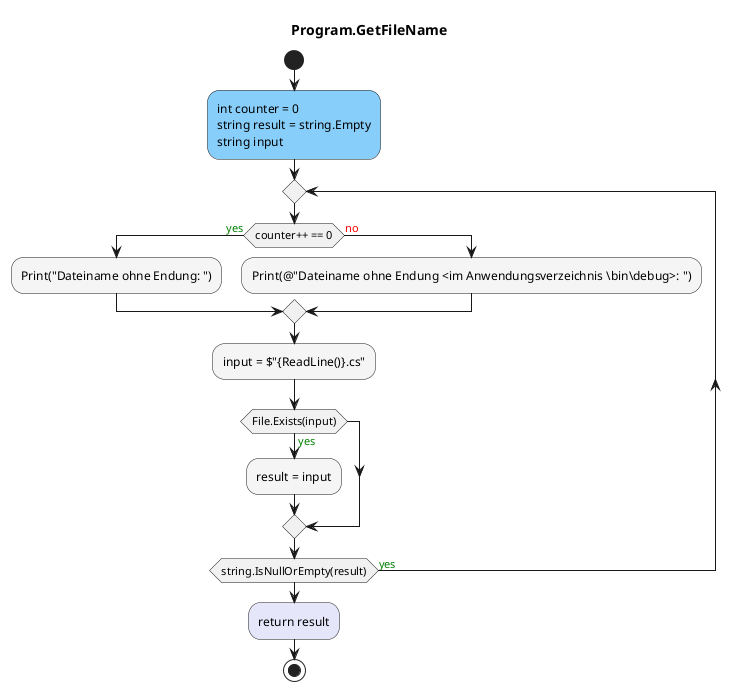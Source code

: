 @startuml Program.GetFileName
title Program.GetFileName
start
#LightSkyBlue:int counter = 0\nstring result = string.Empty\nstring input;
repeat
        if (counter++ == 0) then (<color:green>yes)
                #WhiteSmoke:Print("Dateiname ohne Endung: ");
            else (<color:red>no)
                    #WhiteSmoke:Print(@"Dateiname ohne Endung <im Anwendungsverzeichnis \bin\debug>: ");
        endif
        #WhiteSmoke:input = $"{ReadLine()}.cs";
        if (File.Exists(input)) then (<color:green>yes)
                #WhiteSmoke:result = input;
        endif
repeat while (string.IsNullOrEmpty(result)) is (<color:green>yes)
#Lavender:return result;
stop
@enduml
